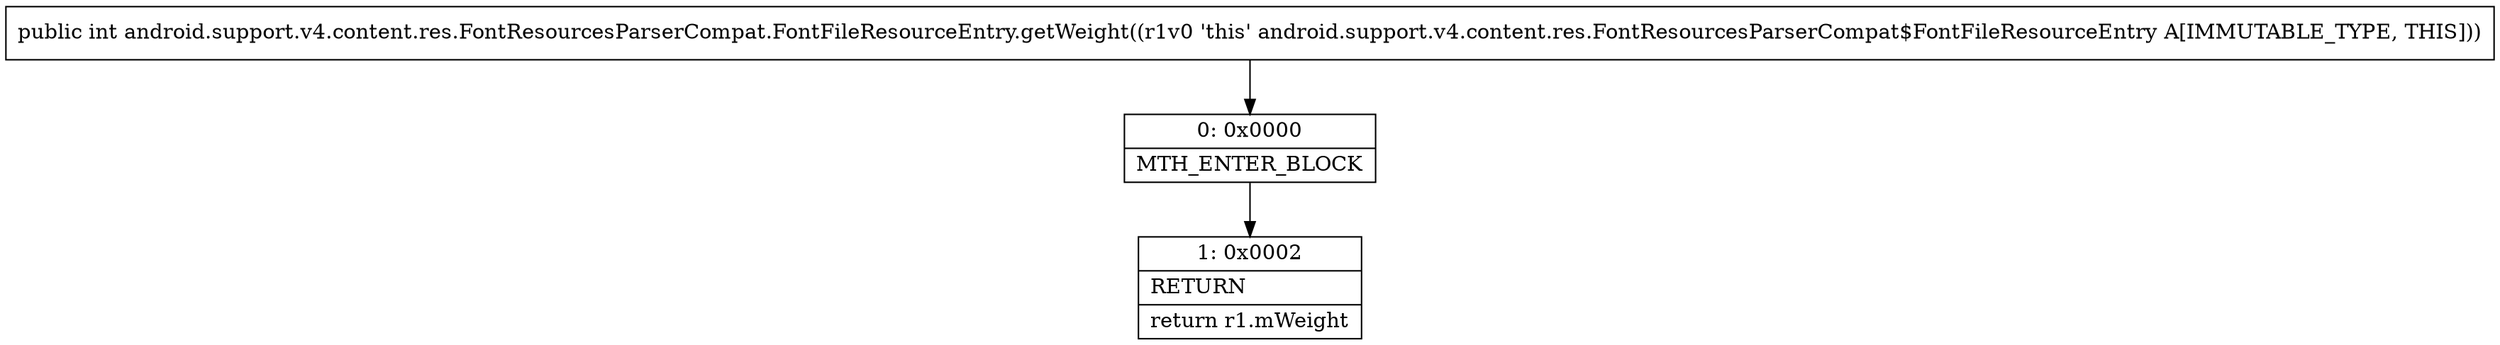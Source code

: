 digraph "CFG forandroid.support.v4.content.res.FontResourcesParserCompat.FontFileResourceEntry.getWeight()I" {
Node_0 [shape=record,label="{0\:\ 0x0000|MTH_ENTER_BLOCK\l}"];
Node_1 [shape=record,label="{1\:\ 0x0002|RETURN\l|return r1.mWeight\l}"];
MethodNode[shape=record,label="{public int android.support.v4.content.res.FontResourcesParserCompat.FontFileResourceEntry.getWeight((r1v0 'this' android.support.v4.content.res.FontResourcesParserCompat$FontFileResourceEntry A[IMMUTABLE_TYPE, THIS])) }"];
MethodNode -> Node_0;
Node_0 -> Node_1;
}

